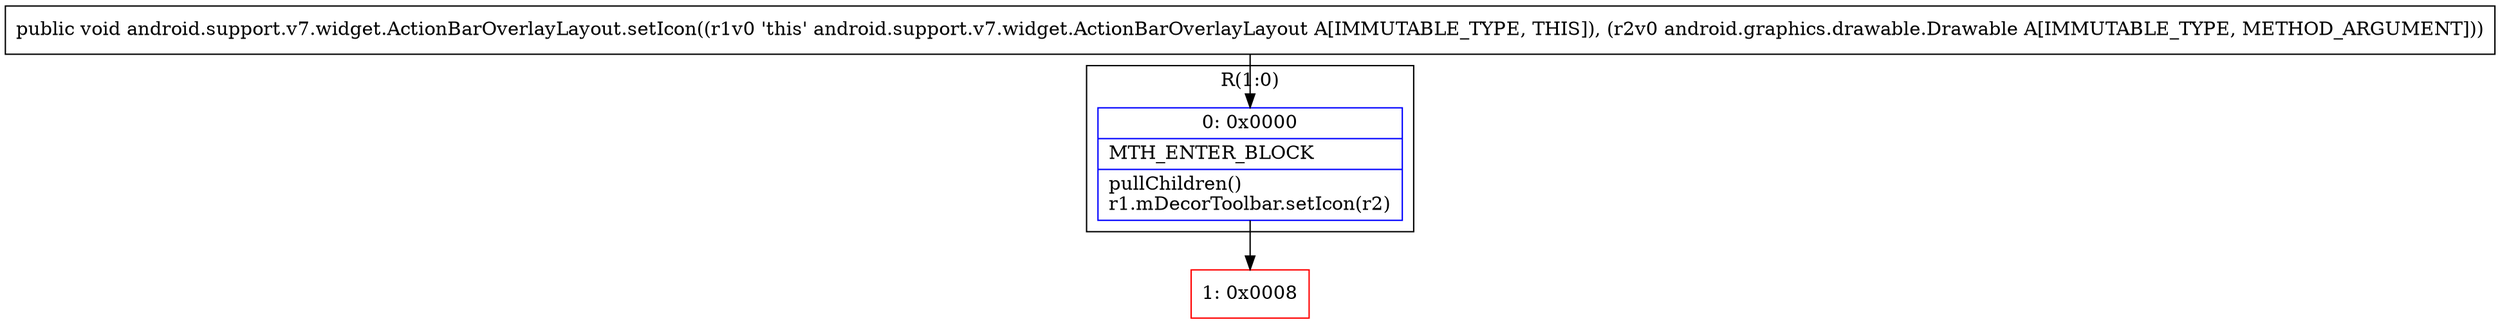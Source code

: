digraph "CFG forandroid.support.v7.widget.ActionBarOverlayLayout.setIcon(Landroid\/graphics\/drawable\/Drawable;)V" {
subgraph cluster_Region_2110497891 {
label = "R(1:0)";
node [shape=record,color=blue];
Node_0 [shape=record,label="{0\:\ 0x0000|MTH_ENTER_BLOCK\l|pullChildren()\lr1.mDecorToolbar.setIcon(r2)\l}"];
}
Node_1 [shape=record,color=red,label="{1\:\ 0x0008}"];
MethodNode[shape=record,label="{public void android.support.v7.widget.ActionBarOverlayLayout.setIcon((r1v0 'this' android.support.v7.widget.ActionBarOverlayLayout A[IMMUTABLE_TYPE, THIS]), (r2v0 android.graphics.drawable.Drawable A[IMMUTABLE_TYPE, METHOD_ARGUMENT])) }"];
MethodNode -> Node_0;
Node_0 -> Node_1;
}

